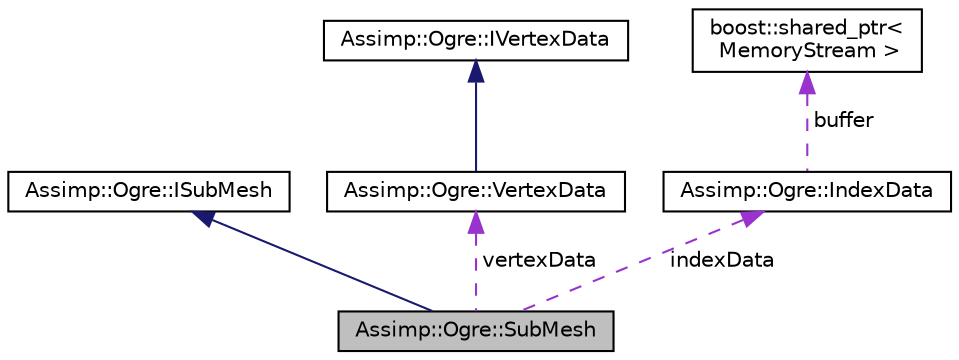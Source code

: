 digraph "Assimp::Ogre::SubMesh"
{
  edge [fontname="Helvetica",fontsize="10",labelfontname="Helvetica",labelfontsize="10"];
  node [fontname="Helvetica",fontsize="10",shape=record];
  Node1 [label="Assimp::Ogre::SubMesh",height=0.2,width=0.4,color="black", fillcolor="grey75", style="filled", fontcolor="black"];
  Node2 -> Node1 [dir="back",color="midnightblue",fontsize="10",style="solid",fontname="Helvetica"];
  Node2 [label="Assimp::Ogre::ISubMesh",height=0.2,width=0.4,color="black", fillcolor="white", style="filled",URL="$class_assimp_1_1_ogre_1_1_i_sub_mesh.html",tooltip="Ogre Sub Mesh interface, inherited by the binary and XML implementations. "];
  Node3 -> Node1 [dir="back",color="darkorchid3",fontsize="10",style="dashed",label=" vertexData" ,fontname="Helvetica"];
  Node3 [label="Assimp::Ogre::VertexData",height=0.2,width=0.4,color="black", fillcolor="white", style="filled",URL="$class_assimp_1_1_ogre_1_1_vertex_data.html"];
  Node4 -> Node3 [dir="back",color="midnightblue",fontsize="10",style="solid",fontname="Helvetica"];
  Node4 [label="Assimp::Ogre::IVertexData",height=0.2,width=0.4,color="black", fillcolor="white", style="filled",URL="$class_assimp_1_1_ogre_1_1_i_vertex_data.html"];
  Node5 -> Node1 [dir="back",color="darkorchid3",fontsize="10",style="dashed",label=" indexData" ,fontname="Helvetica"];
  Node5 [label="Assimp::Ogre::IndexData",height=0.2,width=0.4,color="black", fillcolor="white", style="filled",URL="$class_assimp_1_1_ogre_1_1_index_data.html"];
  Node6 -> Node5 [dir="back",color="darkorchid3",fontsize="10",style="dashed",label=" buffer" ,fontname="Helvetica"];
  Node6 [label="boost::shared_ptr\<\l MemoryStream \>",height=0.2,width=0.4,color="black", fillcolor="white", style="filled",URL="$classboost_1_1shared__ptr.html"];
}

